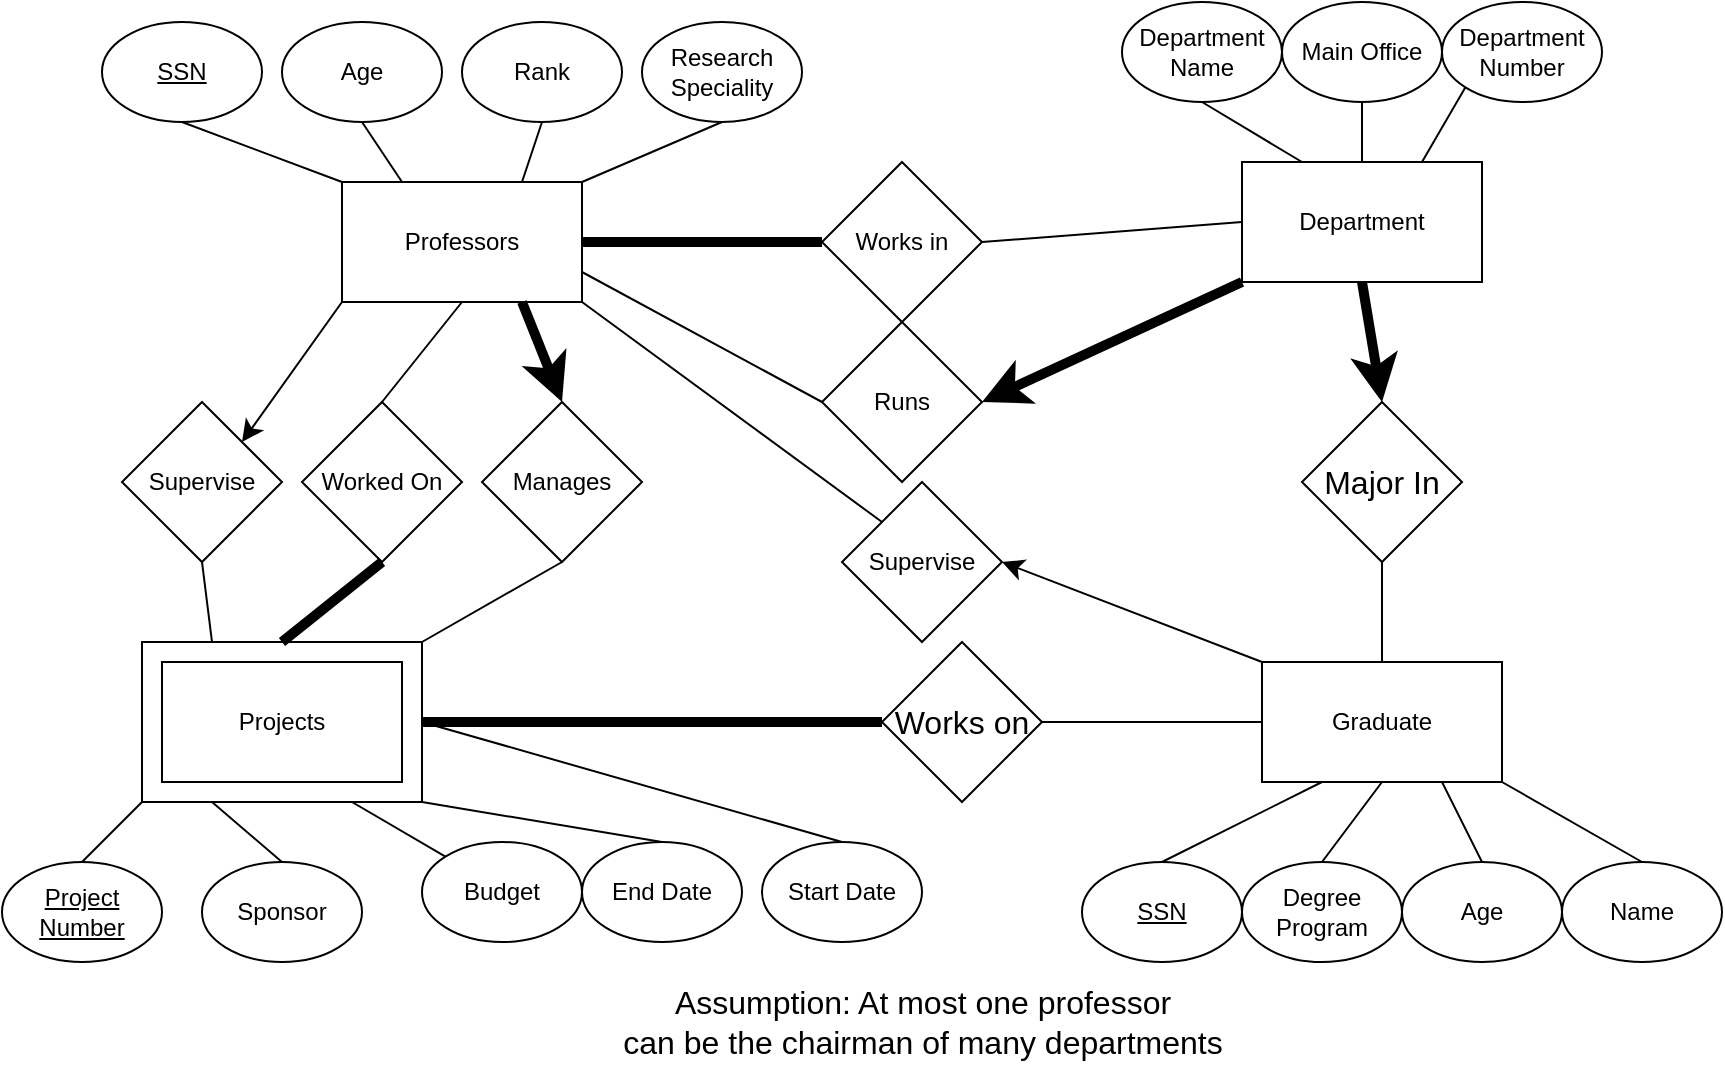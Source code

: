 <mxfile version="23.1.1" type="github">
  <diagram name="Page-1" id="HMGHrsQWz5TynOLCG9uY">
    <mxGraphModel dx="367" dy="793" grid="1" gridSize="10" guides="1" tooltips="1" connect="1" arrows="1" fold="1" page="1" pageScale="1" pageWidth="850" pageHeight="1100" math="0" shadow="0">
      <root>
        <mxCell id="0" />
        <mxCell id="1" parent="0" />
        <mxCell id="LziWdQEWnYDjEhwxR9q2-1" value="Professors" style="rounded=0;whiteSpace=wrap;html=1;" parent="1" vertex="1">
          <mxGeometry x="170" y="130" width="120" height="60" as="geometry" />
        </mxCell>
        <mxCell id="LziWdQEWnYDjEhwxR9q2-2" value="Projects" style="rounded=0;whiteSpace=wrap;html=1;" parent="1" vertex="1">
          <mxGeometry x="80" y="370" width="120" height="60" as="geometry" />
        </mxCell>
        <mxCell id="LziWdQEWnYDjEhwxR9q2-5" value="&lt;u&gt;SSN&lt;/u&gt;" style="ellipse;whiteSpace=wrap;html=1;" parent="1" vertex="1">
          <mxGeometry x="50" y="50" width="80" height="50" as="geometry" />
        </mxCell>
        <mxCell id="LziWdQEWnYDjEhwxR9q2-6" value="Age" style="ellipse;whiteSpace=wrap;html=1;" parent="1" vertex="1">
          <mxGeometry x="140" y="50" width="80" height="50" as="geometry" />
        </mxCell>
        <mxCell id="LziWdQEWnYDjEhwxR9q2-7" value="Rank" style="ellipse;whiteSpace=wrap;html=1;" parent="1" vertex="1">
          <mxGeometry x="230" y="50" width="80" height="50" as="geometry" />
        </mxCell>
        <mxCell id="LziWdQEWnYDjEhwxR9q2-8" value="Research Speciality" style="ellipse;whiteSpace=wrap;html=1;" parent="1" vertex="1">
          <mxGeometry x="320" y="50" width="80" height="50" as="geometry" />
        </mxCell>
        <mxCell id="LziWdQEWnYDjEhwxR9q2-9" value="" style="endArrow=none;html=1;rounded=0;entryX=0;entryY=0;entryDx=0;entryDy=0;exitX=0.5;exitY=1;exitDx=0;exitDy=0;" parent="1" source="LziWdQEWnYDjEhwxR9q2-5" target="LziWdQEWnYDjEhwxR9q2-1" edge="1">
          <mxGeometry width="50" height="50" relative="1" as="geometry">
            <mxPoint x="100" y="170" as="sourcePoint" />
            <mxPoint x="150" y="120" as="targetPoint" />
          </mxGeometry>
        </mxCell>
        <mxCell id="LziWdQEWnYDjEhwxR9q2-10" value="" style="endArrow=none;html=1;rounded=0;entryX=0.25;entryY=0;entryDx=0;entryDy=0;exitX=0.5;exitY=1;exitDx=0;exitDy=0;" parent="1" source="LziWdQEWnYDjEhwxR9q2-6" target="LziWdQEWnYDjEhwxR9q2-1" edge="1">
          <mxGeometry width="50" height="50" relative="1" as="geometry">
            <mxPoint x="100" y="110" as="sourcePoint" />
            <mxPoint x="180" y="140" as="targetPoint" />
          </mxGeometry>
        </mxCell>
        <mxCell id="LziWdQEWnYDjEhwxR9q2-11" value="" style="endArrow=none;html=1;rounded=0;entryX=0.75;entryY=0;entryDx=0;entryDy=0;exitX=0.5;exitY=1;exitDx=0;exitDy=0;" parent="1" source="LziWdQEWnYDjEhwxR9q2-7" target="LziWdQEWnYDjEhwxR9q2-1" edge="1">
          <mxGeometry width="50" height="50" relative="1" as="geometry">
            <mxPoint x="190" y="110" as="sourcePoint" />
            <mxPoint x="210" y="140" as="targetPoint" />
          </mxGeometry>
        </mxCell>
        <mxCell id="LziWdQEWnYDjEhwxR9q2-12" value="" style="endArrow=none;html=1;rounded=0;entryX=1;entryY=0;entryDx=0;entryDy=0;exitX=0.5;exitY=1;exitDx=0;exitDy=0;" parent="1" source="LziWdQEWnYDjEhwxR9q2-8" target="LziWdQEWnYDjEhwxR9q2-1" edge="1">
          <mxGeometry width="50" height="50" relative="1" as="geometry">
            <mxPoint x="280" y="110" as="sourcePoint" />
            <mxPoint x="270" y="140" as="targetPoint" />
          </mxGeometry>
        </mxCell>
        <mxCell id="LziWdQEWnYDjEhwxR9q2-13" value="&lt;u&gt;Project Number&lt;/u&gt;" style="ellipse;whiteSpace=wrap;html=1;" parent="1" vertex="1">
          <mxGeometry y="470" width="80" height="50" as="geometry" />
        </mxCell>
        <mxCell id="LziWdQEWnYDjEhwxR9q2-14" value="&lt;u&gt;SSN&lt;/u&gt;" style="ellipse;whiteSpace=wrap;html=1;" parent="1" vertex="1">
          <mxGeometry x="540" y="470" width="80" height="50" as="geometry" />
        </mxCell>
        <mxCell id="LziWdQEWnYDjEhwxR9q2-19" value="Sponsor" style="ellipse;whiteSpace=wrap;html=1;" parent="1" vertex="1">
          <mxGeometry x="100" y="470" width="80" height="50" as="geometry" />
        </mxCell>
        <mxCell id="LziWdQEWnYDjEhwxR9q2-21" value="End&amp;nbsp;Date" style="ellipse;whiteSpace=wrap;html=1;" parent="1" vertex="1">
          <mxGeometry x="290" y="460" width="80" height="50" as="geometry" />
        </mxCell>
        <mxCell id="LziWdQEWnYDjEhwxR9q2-23" value="Budget" style="ellipse;whiteSpace=wrap;html=1;" parent="1" vertex="1">
          <mxGeometry x="210" y="460" width="80" height="50" as="geometry" />
        </mxCell>
        <mxCell id="LziWdQEWnYDjEhwxR9q2-24" value="Start&amp;nbsp;Date" style="ellipse;whiteSpace=wrap;html=1;" parent="1" vertex="1">
          <mxGeometry x="380" y="460" width="80" height="50" as="geometry" />
        </mxCell>
        <mxCell id="LziWdQEWnYDjEhwxR9q2-25" value="Department Number" style="ellipse;whiteSpace=wrap;html=1;" parent="1" vertex="1">
          <mxGeometry x="720" y="40" width="80" height="50" as="geometry" />
        </mxCell>
        <mxCell id="LziWdQEWnYDjEhwxR9q2-26" value="Department Name" style="ellipse;whiteSpace=wrap;html=1;" parent="1" vertex="1">
          <mxGeometry x="560" y="40" width="80" height="50" as="geometry" />
        </mxCell>
        <mxCell id="LziWdQEWnYDjEhwxR9q2-27" value="Main Office" style="ellipse;whiteSpace=wrap;html=1;" parent="1" vertex="1">
          <mxGeometry x="640" y="40" width="80" height="50" as="geometry" />
        </mxCell>
        <mxCell id="LziWdQEWnYDjEhwxR9q2-28" value="" style="endArrow=none;html=1;rounded=0;entryX=0;entryY=1;entryDx=0;entryDy=0;exitX=0.5;exitY=0;exitDx=0;exitDy=0;" parent="1" source="LziWdQEWnYDjEhwxR9q2-13" target="S0NFjWJbHmRmIEwgqeIY-9" edge="1">
          <mxGeometry width="50" height="50" relative="1" as="geometry">
            <mxPoint x="400" y="340" as="sourcePoint" />
            <mxPoint x="450" y="290" as="targetPoint" />
          </mxGeometry>
        </mxCell>
        <mxCell id="LziWdQEWnYDjEhwxR9q2-29" value="" style="endArrow=none;html=1;rounded=0;entryX=0.25;entryY=1;entryDx=0;entryDy=0;exitX=0.5;exitY=0;exitDx=0;exitDy=0;" parent="1" source="LziWdQEWnYDjEhwxR9q2-19" target="S0NFjWJbHmRmIEwgqeIY-9" edge="1">
          <mxGeometry width="50" height="50" relative="1" as="geometry">
            <mxPoint x="70" y="470" as="sourcePoint" />
            <mxPoint x="90" y="440" as="targetPoint" />
          </mxGeometry>
        </mxCell>
        <mxCell id="LziWdQEWnYDjEhwxR9q2-30" value="" style="endArrow=none;html=1;rounded=0;entryX=0.75;entryY=1;entryDx=0;entryDy=0;exitX=0;exitY=0;exitDx=0;exitDy=0;" parent="1" source="LziWdQEWnYDjEhwxR9q2-23" target="S0NFjWJbHmRmIEwgqeIY-9" edge="1">
          <mxGeometry width="50" height="50" relative="1" as="geometry">
            <mxPoint x="160" y="470" as="sourcePoint" />
            <mxPoint x="120" y="440" as="targetPoint" />
          </mxGeometry>
        </mxCell>
        <mxCell id="LziWdQEWnYDjEhwxR9q2-31" value="" style="endArrow=none;html=1;rounded=0;entryX=1;entryY=1;entryDx=0;entryDy=0;exitX=0.5;exitY=0;exitDx=0;exitDy=0;" parent="1" source="LziWdQEWnYDjEhwxR9q2-21" target="S0NFjWJbHmRmIEwgqeIY-9" edge="1">
          <mxGeometry width="50" height="50" relative="1" as="geometry">
            <mxPoint x="232" y="477" as="sourcePoint" />
            <mxPoint x="180" y="440" as="targetPoint" />
          </mxGeometry>
        </mxCell>
        <mxCell id="LziWdQEWnYDjEhwxR9q2-32" value="" style="endArrow=none;html=1;rounded=0;entryX=1;entryY=0.5;entryDx=0;entryDy=0;exitX=0.5;exitY=0;exitDx=0;exitDy=0;" parent="1" source="LziWdQEWnYDjEhwxR9q2-24" target="S0NFjWJbHmRmIEwgqeIY-9" edge="1">
          <mxGeometry width="50" height="50" relative="1" as="geometry">
            <mxPoint x="380" y="485" as="sourcePoint" />
            <mxPoint x="210" y="440" as="targetPoint" />
          </mxGeometry>
        </mxCell>
        <mxCell id="LziWdQEWnYDjEhwxR9q2-36" value="Supervise" style="rhombus;whiteSpace=wrap;html=1;" parent="1" vertex="1">
          <mxGeometry x="60" y="240" width="80" height="80" as="geometry" />
        </mxCell>
        <mxCell id="fAdXwH3EeLT33gbcHykq-1" value="Worked On" style="rhombus;whiteSpace=wrap;html=1;" parent="1" vertex="1">
          <mxGeometry x="150" y="240" width="80" height="80" as="geometry" />
        </mxCell>
        <mxCell id="fAdXwH3EeLT33gbcHykq-2" value="" style="endArrow=none;html=1;rounded=0;entryX=0.5;entryY=1;entryDx=0;entryDy=0;exitX=0.5;exitY=0;exitDx=0;exitDy=0;" parent="1" source="fAdXwH3EeLT33gbcHykq-1" target="LziWdQEWnYDjEhwxR9q2-1" edge="1">
          <mxGeometry width="50" height="50" relative="1" as="geometry">
            <mxPoint x="220" y="250" as="sourcePoint" />
            <mxPoint x="270" y="200" as="targetPoint" />
          </mxGeometry>
        </mxCell>
        <mxCell id="fAdXwH3EeLT33gbcHykq-3" value="" style="endArrow=none;html=1;rounded=0;entryX=0.5;entryY=1;entryDx=0;entryDy=0;exitX=0.5;exitY=0;exitDx=0;exitDy=0;strokeWidth=5;" parent="1" target="fAdXwH3EeLT33gbcHykq-1" edge="1" source="S0NFjWJbHmRmIEwgqeIY-9">
          <mxGeometry width="50" height="50" relative="1" as="geometry">
            <mxPoint x="200" y="370" as="sourcePoint" />
            <mxPoint x="250" y="320" as="targetPoint" />
          </mxGeometry>
        </mxCell>
        <mxCell id="fAdXwH3EeLT33gbcHykq-9" value="Runs" style="rhombus;whiteSpace=wrap;html=1;" parent="1" vertex="1">
          <mxGeometry x="410" y="200" width="80" height="80" as="geometry" />
        </mxCell>
        <mxCell id="fAdXwH3EeLT33gbcHykq-12" value="Manages" style="rhombus;whiteSpace=wrap;html=1;" parent="1" vertex="1">
          <mxGeometry x="240" y="240" width="80" height="80" as="geometry" />
        </mxCell>
        <mxCell id="groxEeznaFvprwLEVrUi-2" value="Works in" style="rhombus;whiteSpace=wrap;html=1;" parent="1" vertex="1">
          <mxGeometry x="410" y="120" width="80" height="80" as="geometry" />
        </mxCell>
        <mxCell id="groxEeznaFvprwLEVrUi-4" value="" style="endArrow=none;html=1;rounded=0;entryX=0;entryY=0.5;entryDx=0;entryDy=0;exitX=1;exitY=0.5;exitDx=0;exitDy=0;strokeWidth=5;" parent="1" source="LziWdQEWnYDjEhwxR9q2-1" target="groxEeznaFvprwLEVrUi-2" edge="1">
          <mxGeometry width="50" height="50" relative="1" as="geometry">
            <mxPoint x="680" y="380" as="sourcePoint" />
            <mxPoint x="440" y="250" as="targetPoint" />
          </mxGeometry>
        </mxCell>
        <mxCell id="S0NFjWJbHmRmIEwgqeIY-1" value="Department" style="rounded=0;whiteSpace=wrap;html=1;" vertex="1" parent="1">
          <mxGeometry x="620" y="120" width="120" height="60" as="geometry" />
        </mxCell>
        <mxCell id="S0NFjWJbHmRmIEwgqeIY-4" value="" style="endArrow=none;html=1;rounded=0;exitX=1;exitY=0.5;exitDx=0;exitDy=0;entryX=0;entryY=0.5;entryDx=0;entryDy=0;" edge="1" parent="1" source="groxEeznaFvprwLEVrUi-2" target="S0NFjWJbHmRmIEwgqeIY-1">
          <mxGeometry width="50" height="50" relative="1" as="geometry">
            <mxPoint x="500" y="250" as="sourcePoint" />
            <mxPoint x="630" y="175" as="targetPoint" />
          </mxGeometry>
        </mxCell>
        <mxCell id="S0NFjWJbHmRmIEwgqeIY-6" value="" style="endArrow=classic;html=1;rounded=0;fontSize=12;startSize=8;endSize=8;curved=1;entryX=1;entryY=0;entryDx=0;entryDy=0;exitX=0;exitY=1;exitDx=0;exitDy=0;" edge="1" parent="1" source="LziWdQEWnYDjEhwxR9q2-1" target="LziWdQEWnYDjEhwxR9q2-36">
          <mxGeometry width="50" height="50" relative="1" as="geometry">
            <mxPoint x="120" y="280" as="sourcePoint" />
            <mxPoint x="170" y="230" as="targetPoint" />
          </mxGeometry>
        </mxCell>
        <mxCell id="S0NFjWJbHmRmIEwgqeIY-7" value="" style="endArrow=none;html=1;rounded=0;fontSize=12;startSize=8;endSize=8;curved=1;entryX=0.5;entryY=1;entryDx=0;entryDy=0;exitX=0.25;exitY=0;exitDx=0;exitDy=0;" edge="1" parent="1" source="S0NFjWJbHmRmIEwgqeIY-9" target="LziWdQEWnYDjEhwxR9q2-36">
          <mxGeometry width="50" height="50" relative="1" as="geometry">
            <mxPoint x="30" y="380" as="sourcePoint" />
            <mxPoint x="80" y="330" as="targetPoint" />
          </mxGeometry>
        </mxCell>
        <mxCell id="S0NFjWJbHmRmIEwgqeIY-9" value="&lt;br&gt;" style="rounded=0;whiteSpace=wrap;html=1;fillColor=none;" vertex="1" parent="1">
          <mxGeometry x="70" y="360" width="140" height="80" as="geometry" />
        </mxCell>
        <mxCell id="S0NFjWJbHmRmIEwgqeIY-10" value="" style="endArrow=classic;html=1;rounded=0;fontSize=12;startSize=8;endSize=8;curved=1;exitX=0.75;exitY=1;exitDx=0;exitDy=0;entryX=0.5;entryY=0;entryDx=0;entryDy=0;strokeWidth=5;" edge="1" parent="1" source="LziWdQEWnYDjEhwxR9q2-1" target="fAdXwH3EeLT33gbcHykq-12">
          <mxGeometry width="50" height="50" relative="1" as="geometry">
            <mxPoint x="300" y="200" as="sourcePoint" />
            <mxPoint x="420" y="250" as="targetPoint" />
          </mxGeometry>
        </mxCell>
        <mxCell id="S0NFjWJbHmRmIEwgqeIY-11" value="" style="endArrow=none;html=1;rounded=0;fontSize=12;startSize=8;endSize=8;curved=1;exitX=1;exitY=0;exitDx=0;exitDy=0;entryX=0.5;entryY=1;entryDx=0;entryDy=0;" edge="1" parent="1" source="S0NFjWJbHmRmIEwgqeIY-9" target="fAdXwH3EeLT33gbcHykq-12">
          <mxGeometry width="50" height="50" relative="1" as="geometry">
            <mxPoint x="115" y="370" as="sourcePoint" />
            <mxPoint x="260" y="300" as="targetPoint" />
          </mxGeometry>
        </mxCell>
        <mxCell id="S0NFjWJbHmRmIEwgqeIY-12" value="" style="endArrow=none;html=1;rounded=0;entryX=1;entryY=0.5;entryDx=0;entryDy=0;strokeWidth=5;" edge="1" parent="1" target="S0NFjWJbHmRmIEwgqeIY-9">
          <mxGeometry width="50" height="50" relative="1" as="geometry">
            <mxPoint x="440" y="400" as="sourcePoint" />
            <mxPoint x="220" y="410" as="targetPoint" />
          </mxGeometry>
        </mxCell>
        <mxCell id="S0NFjWJbHmRmIEwgqeIY-13" value="Works on" style="rhombus;whiteSpace=wrap;html=1;fontSize=16;" vertex="1" parent="1">
          <mxGeometry x="440" y="360" width="80" height="80" as="geometry" />
        </mxCell>
        <mxCell id="S0NFjWJbHmRmIEwgqeIY-14" value="" style="endArrow=none;html=1;rounded=0;fontSize=12;startSize=8;endSize=8;curved=1;exitX=1;exitY=0.5;exitDx=0;exitDy=0;" edge="1" parent="1" source="S0NFjWJbHmRmIEwgqeIY-13">
          <mxGeometry width="50" height="50" relative="1" as="geometry">
            <mxPoint x="620" y="420" as="sourcePoint" />
            <mxPoint x="630" y="400" as="targetPoint" />
          </mxGeometry>
        </mxCell>
        <mxCell id="S0NFjWJbHmRmIEwgqeIY-15" value="Graduate" style="rounded=0;whiteSpace=wrap;html=1;" vertex="1" parent="1">
          <mxGeometry x="630" y="370" width="120" height="60" as="geometry" />
        </mxCell>
        <mxCell id="S0NFjWJbHmRmIEwgqeIY-16" value="Major In" style="rhombus;whiteSpace=wrap;html=1;fontSize=16;" vertex="1" parent="1">
          <mxGeometry x="650" y="240" width="80" height="80" as="geometry" />
        </mxCell>
        <mxCell id="S0NFjWJbHmRmIEwgqeIY-17" value="" style="endArrow=classic;html=1;rounded=0;fontSize=12;startSize=8;endSize=8;curved=1;exitX=0.5;exitY=1;exitDx=0;exitDy=0;entryX=0.5;entryY=0;entryDx=0;entryDy=0;strokeWidth=5;" edge="1" parent="1" source="S0NFjWJbHmRmIEwgqeIY-1" target="S0NFjWJbHmRmIEwgqeIY-16">
          <mxGeometry width="50" height="50" relative="1" as="geometry">
            <mxPoint x="620" y="260" as="sourcePoint" />
            <mxPoint x="670" y="210" as="targetPoint" />
          </mxGeometry>
        </mxCell>
        <mxCell id="S0NFjWJbHmRmIEwgqeIY-18" value="" style="endArrow=none;html=1;rounded=0;fontSize=12;startSize=8;endSize=8;curved=1;exitX=0.5;exitY=0;exitDx=0;exitDy=0;entryX=0.5;entryY=1;entryDx=0;entryDy=0;" edge="1" parent="1" source="S0NFjWJbHmRmIEwgqeIY-15" target="S0NFjWJbHmRmIEwgqeIY-16">
          <mxGeometry width="50" height="50" relative="1" as="geometry">
            <mxPoint x="630" y="370" as="sourcePoint" />
            <mxPoint x="680" y="320" as="targetPoint" />
          </mxGeometry>
        </mxCell>
        <mxCell id="S0NFjWJbHmRmIEwgqeIY-19" value="Degree Program" style="ellipse;whiteSpace=wrap;html=1;" vertex="1" parent="1">
          <mxGeometry x="620" y="470" width="80" height="50" as="geometry" />
        </mxCell>
        <mxCell id="S0NFjWJbHmRmIEwgqeIY-20" value="Age" style="ellipse;whiteSpace=wrap;html=1;" vertex="1" parent="1">
          <mxGeometry x="700" y="470" width="80" height="50" as="geometry" />
        </mxCell>
        <mxCell id="S0NFjWJbHmRmIEwgqeIY-21" value="Name" style="ellipse;whiteSpace=wrap;html=1;" vertex="1" parent="1">
          <mxGeometry x="780" y="470" width="80" height="50" as="geometry" />
        </mxCell>
        <mxCell id="S0NFjWJbHmRmIEwgqeIY-22" value="" style="endArrow=none;html=1;rounded=0;fontSize=12;startSize=8;endSize=8;curved=1;entryX=0.25;entryY=1;entryDx=0;entryDy=0;exitX=0.5;exitY=0;exitDx=0;exitDy=0;" edge="1" parent="1" source="LziWdQEWnYDjEhwxR9q2-14" target="S0NFjWJbHmRmIEwgqeIY-15">
          <mxGeometry width="50" height="50" relative="1" as="geometry">
            <mxPoint x="590" y="470" as="sourcePoint" />
            <mxPoint x="640" y="420" as="targetPoint" />
          </mxGeometry>
        </mxCell>
        <mxCell id="S0NFjWJbHmRmIEwgqeIY-23" value="" style="endArrow=none;html=1;rounded=0;fontSize=12;startSize=8;endSize=8;curved=1;entryX=0.5;entryY=1;entryDx=0;entryDy=0;exitX=0.5;exitY=0;exitDx=0;exitDy=0;" edge="1" parent="1" source="S0NFjWJbHmRmIEwgqeIY-19" target="S0NFjWJbHmRmIEwgqeIY-15">
          <mxGeometry width="50" height="50" relative="1" as="geometry">
            <mxPoint x="590" y="480" as="sourcePoint" />
            <mxPoint x="670" y="440" as="targetPoint" />
          </mxGeometry>
        </mxCell>
        <mxCell id="S0NFjWJbHmRmIEwgqeIY-24" value="" style="endArrow=none;html=1;rounded=0;fontSize=12;startSize=8;endSize=8;curved=1;entryX=0.75;entryY=1;entryDx=0;entryDy=0;exitX=0.5;exitY=0;exitDx=0;exitDy=0;" edge="1" parent="1" source="S0NFjWJbHmRmIEwgqeIY-20" target="S0NFjWJbHmRmIEwgqeIY-15">
          <mxGeometry width="50" height="50" relative="1" as="geometry">
            <mxPoint x="670" y="480" as="sourcePoint" />
            <mxPoint x="700" y="440" as="targetPoint" />
          </mxGeometry>
        </mxCell>
        <mxCell id="S0NFjWJbHmRmIEwgqeIY-25" value="" style="endArrow=none;html=1;rounded=0;fontSize=12;startSize=8;endSize=8;curved=1;entryX=1;entryY=1;entryDx=0;entryDy=0;exitX=0.5;exitY=0;exitDx=0;exitDy=0;" edge="1" parent="1" source="S0NFjWJbHmRmIEwgqeIY-21" target="S0NFjWJbHmRmIEwgqeIY-15">
          <mxGeometry width="50" height="50" relative="1" as="geometry">
            <mxPoint x="750" y="480" as="sourcePoint" />
            <mxPoint x="730" y="440" as="targetPoint" />
          </mxGeometry>
        </mxCell>
        <mxCell id="S0NFjWJbHmRmIEwgqeIY-26" value="" style="endArrow=none;html=1;rounded=0;fontSize=12;startSize=8;endSize=8;curved=1;entryX=0.5;entryY=1;entryDx=0;entryDy=0;exitX=0.25;exitY=0;exitDx=0;exitDy=0;" edge="1" parent="1" source="S0NFjWJbHmRmIEwgqeIY-1" target="LziWdQEWnYDjEhwxR9q2-26">
          <mxGeometry width="50" height="50" relative="1" as="geometry">
            <mxPoint x="550" y="160" as="sourcePoint" />
            <mxPoint x="600" y="110" as="targetPoint" />
          </mxGeometry>
        </mxCell>
        <mxCell id="S0NFjWJbHmRmIEwgqeIY-27" value="" style="endArrow=none;html=1;rounded=0;fontSize=12;startSize=8;endSize=8;curved=1;entryX=0.5;entryY=1;entryDx=0;entryDy=0;exitX=0.5;exitY=0;exitDx=0;exitDy=0;" edge="1" parent="1" source="S0NFjWJbHmRmIEwgqeIY-1" target="LziWdQEWnYDjEhwxR9q2-27">
          <mxGeometry width="50" height="50" relative="1" as="geometry">
            <mxPoint x="660" y="130" as="sourcePoint" />
            <mxPoint x="610" y="100" as="targetPoint" />
          </mxGeometry>
        </mxCell>
        <mxCell id="S0NFjWJbHmRmIEwgqeIY-28" value="" style="endArrow=none;html=1;rounded=0;fontSize=12;startSize=8;endSize=8;curved=1;entryX=0;entryY=1;entryDx=0;entryDy=0;exitX=0.75;exitY=0;exitDx=0;exitDy=0;" edge="1" parent="1" source="S0NFjWJbHmRmIEwgqeIY-1" target="LziWdQEWnYDjEhwxR9q2-25">
          <mxGeometry width="50" height="50" relative="1" as="geometry">
            <mxPoint x="690" y="130" as="sourcePoint" />
            <mxPoint x="690" y="100" as="targetPoint" />
          </mxGeometry>
        </mxCell>
        <mxCell id="S0NFjWJbHmRmIEwgqeIY-32" value="Assumption: At most one professor &lt;br&gt;can be the chairman of many departments" style="text;html=1;align=center;verticalAlign=middle;resizable=0;points=[];autosize=1;strokeColor=none;fillColor=none;fontSize=16;" vertex="1" parent="1">
          <mxGeometry x="300" y="525" width="320" height="50" as="geometry" />
        </mxCell>
        <mxCell id="S0NFjWJbHmRmIEwgqeIY-33" value="Supervise" style="rhombus;whiteSpace=wrap;html=1;" vertex="1" parent="1">
          <mxGeometry x="420" y="280" width="80" height="80" as="geometry" />
        </mxCell>
        <mxCell id="S0NFjWJbHmRmIEwgqeIY-34" value="" style="endArrow=none;html=1;rounded=0;exitX=1;exitY=1;exitDx=0;exitDy=0;entryX=0;entryY=0;entryDx=0;entryDy=0;" edge="1" parent="1" source="LziWdQEWnYDjEhwxR9q2-1" target="S0NFjWJbHmRmIEwgqeIY-33">
          <mxGeometry width="50" height="50" relative="1" as="geometry">
            <mxPoint x="500" y="250" as="sourcePoint" />
            <mxPoint x="630" y="175" as="targetPoint" />
          </mxGeometry>
        </mxCell>
        <mxCell id="S0NFjWJbHmRmIEwgqeIY-35" value="" style="endArrow=classic;html=1;rounded=0;fontSize=12;startSize=8;endSize=8;curved=1;entryX=1;entryY=0.5;entryDx=0;entryDy=0;exitX=0;exitY=0;exitDx=0;exitDy=0;" edge="1" parent="1" source="S0NFjWJbHmRmIEwgqeIY-15" target="S0NFjWJbHmRmIEwgqeIY-33">
          <mxGeometry width="50" height="50" relative="1" as="geometry">
            <mxPoint x="530" y="380" as="sourcePoint" />
            <mxPoint x="580" y="330" as="targetPoint" />
          </mxGeometry>
        </mxCell>
        <mxCell id="S0NFjWJbHmRmIEwgqeIY-36" value="" style="endArrow=none;html=1;rounded=0;fontSize=12;startSize=8;endSize=8;curved=1;exitX=1;exitY=0.75;exitDx=0;exitDy=0;entryX=0;entryY=0.5;entryDx=0;entryDy=0;" edge="1" parent="1" source="LziWdQEWnYDjEhwxR9q2-1" target="fAdXwH3EeLT33gbcHykq-9">
          <mxGeometry width="50" height="50" relative="1" as="geometry">
            <mxPoint x="360" y="230" as="sourcePoint" />
            <mxPoint x="410" y="180" as="targetPoint" />
          </mxGeometry>
        </mxCell>
        <mxCell id="S0NFjWJbHmRmIEwgqeIY-37" value="" style="endArrow=classic;html=1;rounded=0;fontSize=12;startSize=8;endSize=8;curved=1;entryX=1;entryY=0.5;entryDx=0;entryDy=0;exitX=0;exitY=1;exitDx=0;exitDy=0;strokeWidth=5;" edge="1" parent="1" source="S0NFjWJbHmRmIEwgqeIY-1" target="fAdXwH3EeLT33gbcHykq-9">
          <mxGeometry width="50" height="50" relative="1" as="geometry">
            <mxPoint x="500" y="240" as="sourcePoint" />
            <mxPoint x="550" y="190" as="targetPoint" />
          </mxGeometry>
        </mxCell>
      </root>
    </mxGraphModel>
  </diagram>
</mxfile>
